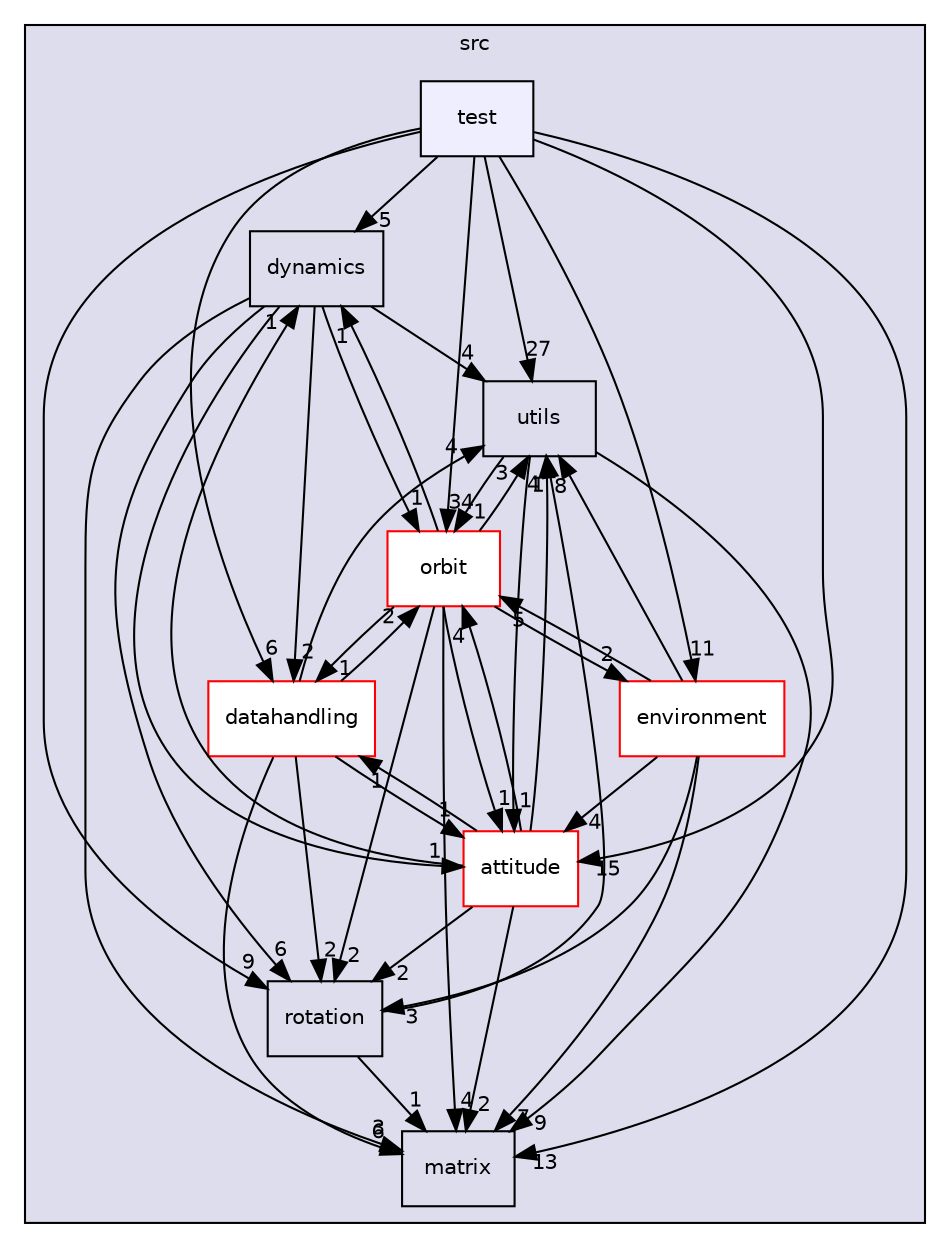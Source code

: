 digraph "test" {
  compound=true
  node [ fontsize="10", fontname="Helvetica"];
  edge [ labelfontsize="10", labelfontname="Helvetica"];
  subgraph clusterdir_68267d1309a1af8e8297ef4c3efbcdba {
    graph [ bgcolor="#ddddee", pencolor="black", label="src" fontname="Helvetica", fontsize="10", URL="dir_68267d1309a1af8e8297ef4c3efbcdba.html"]
  dir_261425c25055ac4a48b7253766e15e1a [shape=box label="dynamics" URL="dir_261425c25055ac4a48b7253766e15e1a.html"];
  dir_313caf1132e152dd9b58bea13a4052ca [shape=box label="utils" URL="dir_313caf1132e152dd9b58bea13a4052ca.html"];
  dir_392744e470e3e5dbf93993e14232aa19 [shape=box label="orbit" fillcolor="white" style="filled" color="red" URL="dir_392744e470e3e5dbf93993e14232aa19.html"];
  dir_40d7732de2983c682bb99d86585a563c [shape=box label="matrix" URL="dir_40d7732de2983c682bb99d86585a563c.html"];
  dir_88013743cf0a19a9971b3b941e88bf54 [shape=box label="environment" fillcolor="white" style="filled" color="red" URL="dir_88013743cf0a19a9971b3b941e88bf54.html"];
  dir_c55b91a86a3413cc678b3a37c553022c [shape=box label="attitude" fillcolor="white" style="filled" color="red" URL="dir_c55b91a86a3413cc678b3a37c553022c.html"];
  dir_dba61f842e4221606b60f53ad7c2d896 [shape=box label="datahandling" fillcolor="white" style="filled" color="red" URL="dir_dba61f842e4221606b60f53ad7c2d896.html"];
  dir_fa38dfbf581c89d494fbf1d870e4dc9f [shape=box label="rotation" URL="dir_fa38dfbf581c89d494fbf1d870e4dc9f.html"];
  dir_120ed4da3e3217b1e7fc0b4f48568e79 [shape=box, label="test", style="filled", fillcolor="#eeeeff", pencolor="black", URL="dir_120ed4da3e3217b1e7fc0b4f48568e79.html"];
  }
  dir_392744e470e3e5dbf93993e14232aa19->dir_261425c25055ac4a48b7253766e15e1a [headlabel="1", labeldistance=1.5 headhref="dir_000011_000002.html"];
  dir_392744e470e3e5dbf93993e14232aa19->dir_313caf1132e152dd9b58bea13a4052ca [headlabel="3", labeldistance=1.5 headhref="dir_000011_000009.html"];
  dir_392744e470e3e5dbf93993e14232aa19->dir_88013743cf0a19a9971b3b941e88bf54 [headlabel="2", labeldistance=1.5 headhref="dir_000011_000006.html"];
  dir_392744e470e3e5dbf93993e14232aa19->dir_dba61f842e4221606b60f53ad7c2d896 [headlabel="1", labeldistance=1.5 headhref="dir_000011_000003.html"];
  dir_392744e470e3e5dbf93993e14232aa19->dir_fa38dfbf581c89d494fbf1d870e4dc9f [headlabel="2", labeldistance=1.5 headhref="dir_000011_000017.html"];
  dir_392744e470e3e5dbf93993e14232aa19->dir_40d7732de2983c682bb99d86585a563c [headlabel="4", labeldistance=1.5 headhref="dir_000011_000001.html"];
  dir_392744e470e3e5dbf93993e14232aa19->dir_c55b91a86a3413cc678b3a37c553022c [headlabel="1", labeldistance=1.5 headhref="dir_000011_000004.html"];
  dir_fa38dfbf581c89d494fbf1d870e4dc9f->dir_313caf1132e152dd9b58bea13a4052ca [headlabel="1", labeldistance=1.5 headhref="dir_000017_000009.html"];
  dir_fa38dfbf581c89d494fbf1d870e4dc9f->dir_40d7732de2983c682bb99d86585a563c [headlabel="1", labeldistance=1.5 headhref="dir_000017_000001.html"];
  dir_120ed4da3e3217b1e7fc0b4f48568e79->dir_261425c25055ac4a48b7253766e15e1a [headlabel="5", labeldistance=1.5 headhref="dir_000005_000002.html"];
  dir_120ed4da3e3217b1e7fc0b4f48568e79->dir_313caf1132e152dd9b58bea13a4052ca [headlabel="27", labeldistance=1.5 headhref="dir_000005_000009.html"];
  dir_120ed4da3e3217b1e7fc0b4f48568e79->dir_392744e470e3e5dbf93993e14232aa19 [headlabel="34", labeldistance=1.5 headhref="dir_000005_000011.html"];
  dir_120ed4da3e3217b1e7fc0b4f48568e79->dir_40d7732de2983c682bb99d86585a563c [headlabel="13", labeldistance=1.5 headhref="dir_000005_000001.html"];
  dir_120ed4da3e3217b1e7fc0b4f48568e79->dir_88013743cf0a19a9971b3b941e88bf54 [headlabel="11", labeldistance=1.5 headhref="dir_000005_000006.html"];
  dir_120ed4da3e3217b1e7fc0b4f48568e79->dir_c55b91a86a3413cc678b3a37c553022c [headlabel="15", labeldistance=1.5 headhref="dir_000005_000004.html"];
  dir_120ed4da3e3217b1e7fc0b4f48568e79->dir_dba61f842e4221606b60f53ad7c2d896 [headlabel="6", labeldistance=1.5 headhref="dir_000005_000003.html"];
  dir_120ed4da3e3217b1e7fc0b4f48568e79->dir_fa38dfbf581c89d494fbf1d870e4dc9f [headlabel="9", labeldistance=1.5 headhref="dir_000005_000017.html"];
  dir_88013743cf0a19a9971b3b941e88bf54->dir_313caf1132e152dd9b58bea13a4052ca [headlabel="8", labeldistance=1.5 headhref="dir_000006_000009.html"];
  dir_88013743cf0a19a9971b3b941e88bf54->dir_392744e470e3e5dbf93993e14232aa19 [headlabel="5", labeldistance=1.5 headhref="dir_000006_000011.html"];
  dir_88013743cf0a19a9971b3b941e88bf54->dir_40d7732de2983c682bb99d86585a563c [headlabel="7", labeldistance=1.5 headhref="dir_000006_000001.html"];
  dir_88013743cf0a19a9971b3b941e88bf54->dir_c55b91a86a3413cc678b3a37c553022c [headlabel="4", labeldistance=1.5 headhref="dir_000006_000004.html"];
  dir_88013743cf0a19a9971b3b941e88bf54->dir_fa38dfbf581c89d494fbf1d870e4dc9f [headlabel="3", labeldistance=1.5 headhref="dir_000006_000017.html"];
  dir_c55b91a86a3413cc678b3a37c553022c->dir_261425c25055ac4a48b7253766e15e1a [headlabel="1", labeldistance=1.5 headhref="dir_000004_000002.html"];
  dir_c55b91a86a3413cc678b3a37c553022c->dir_313caf1132e152dd9b58bea13a4052ca [headlabel="4", labeldistance=1.5 headhref="dir_000004_000009.html"];
  dir_c55b91a86a3413cc678b3a37c553022c->dir_392744e470e3e5dbf93993e14232aa19 [headlabel="4", labeldistance=1.5 headhref="dir_000004_000011.html"];
  dir_c55b91a86a3413cc678b3a37c553022c->dir_40d7732de2983c682bb99d86585a563c [headlabel="2", labeldistance=1.5 headhref="dir_000004_000001.html"];
  dir_c55b91a86a3413cc678b3a37c553022c->dir_dba61f842e4221606b60f53ad7c2d896 [headlabel="1", labeldistance=1.5 headhref="dir_000004_000003.html"];
  dir_c55b91a86a3413cc678b3a37c553022c->dir_fa38dfbf581c89d494fbf1d870e4dc9f [headlabel="2", labeldistance=1.5 headhref="dir_000004_000017.html"];
  dir_dba61f842e4221606b60f53ad7c2d896->dir_313caf1132e152dd9b58bea13a4052ca [headlabel="4", labeldistance=1.5 headhref="dir_000003_000009.html"];
  dir_dba61f842e4221606b60f53ad7c2d896->dir_392744e470e3e5dbf93993e14232aa19 [headlabel="2", labeldistance=1.5 headhref="dir_000003_000011.html"];
  dir_dba61f842e4221606b60f53ad7c2d896->dir_40d7732de2983c682bb99d86585a563c [headlabel="6", labeldistance=1.5 headhref="dir_000003_000001.html"];
  dir_dba61f842e4221606b60f53ad7c2d896->dir_c55b91a86a3413cc678b3a37c553022c [headlabel="1", labeldistance=1.5 headhref="dir_000003_000004.html"];
  dir_dba61f842e4221606b60f53ad7c2d896->dir_fa38dfbf581c89d494fbf1d870e4dc9f [headlabel="2", labeldistance=1.5 headhref="dir_000003_000017.html"];
  dir_313caf1132e152dd9b58bea13a4052ca->dir_392744e470e3e5dbf93993e14232aa19 [headlabel="1", labeldistance=1.5 headhref="dir_000009_000011.html"];
  dir_313caf1132e152dd9b58bea13a4052ca->dir_40d7732de2983c682bb99d86585a563c [headlabel="9", labeldistance=1.5 headhref="dir_000009_000001.html"];
  dir_313caf1132e152dd9b58bea13a4052ca->dir_c55b91a86a3413cc678b3a37c553022c [headlabel="1", labeldistance=1.5 headhref="dir_000009_000004.html"];
  dir_261425c25055ac4a48b7253766e15e1a->dir_313caf1132e152dd9b58bea13a4052ca [headlabel="4", labeldistance=1.5 headhref="dir_000002_000009.html"];
  dir_261425c25055ac4a48b7253766e15e1a->dir_392744e470e3e5dbf93993e14232aa19 [headlabel="1", labeldistance=1.5 headhref="dir_000002_000011.html"];
  dir_261425c25055ac4a48b7253766e15e1a->dir_40d7732de2983c682bb99d86585a563c [headlabel="3", labeldistance=1.5 headhref="dir_000002_000001.html"];
  dir_261425c25055ac4a48b7253766e15e1a->dir_c55b91a86a3413cc678b3a37c553022c [headlabel="1", labeldistance=1.5 headhref="dir_000002_000004.html"];
  dir_261425c25055ac4a48b7253766e15e1a->dir_dba61f842e4221606b60f53ad7c2d896 [headlabel="2", labeldistance=1.5 headhref="dir_000002_000003.html"];
  dir_261425c25055ac4a48b7253766e15e1a->dir_fa38dfbf581c89d494fbf1d870e4dc9f [headlabel="6", labeldistance=1.5 headhref="dir_000002_000017.html"];
}
